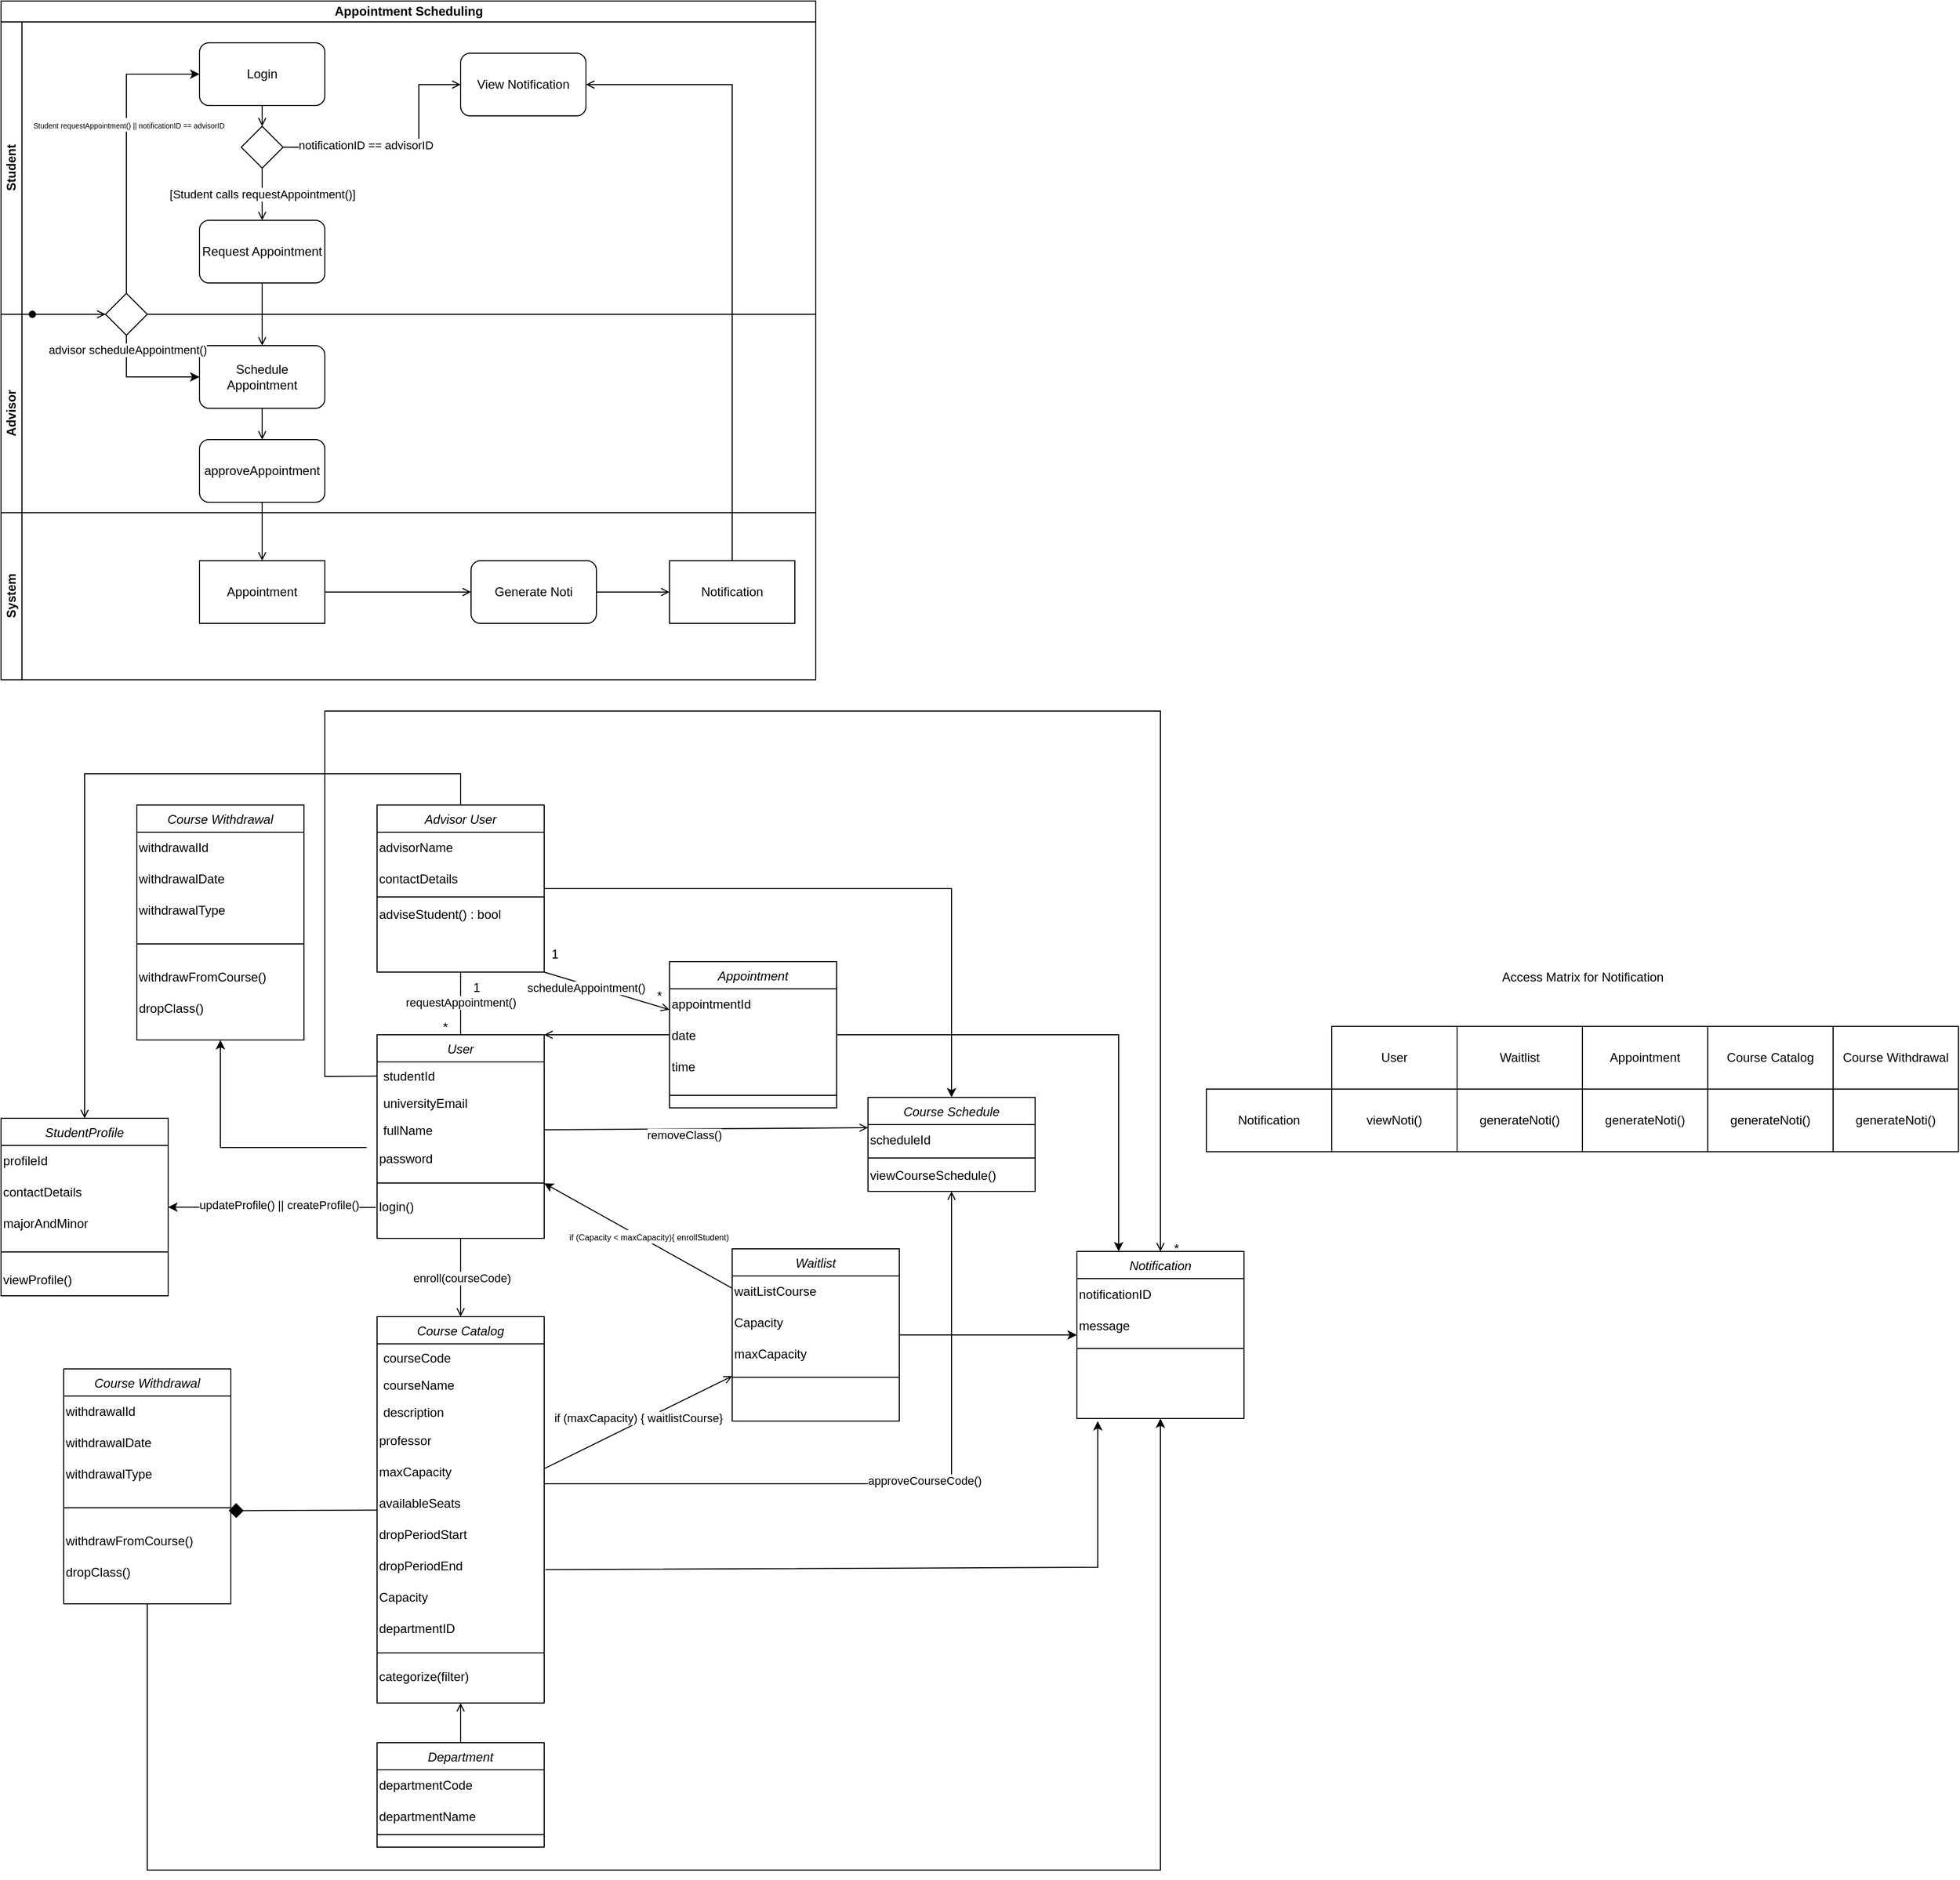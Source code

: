 <mxfile version="22.0.3" type="github">
  <diagram id="C5RBs43oDa-KdzZeNtuy" name="Page-1">
    <mxGraphModel dx="2051" dy="1986" grid="1" gridSize="10" guides="1" tooltips="1" connect="1" arrows="1" fold="1" page="1" pageScale="1" pageWidth="827" pageHeight="1169" math="0" shadow="0">
      <root>
        <mxCell id="WIyWlLk6GJQsqaUBKTNV-0" />
        <mxCell id="WIyWlLk6GJQsqaUBKTNV-1" parent="WIyWlLk6GJQsqaUBKTNV-0" />
        <mxCell id="_iBIzwe4cGZ4-WOvdbni-287" value="Notification" style="whiteSpace=wrap;html=1;" vertex="1" parent="WIyWlLk6GJQsqaUBKTNV-1">
          <mxGeometry x="414" y="-78" width="120" height="60" as="geometry" />
        </mxCell>
        <mxCell id="_iBIzwe4cGZ4-WOvdbni-288" value="User" style="whiteSpace=wrap;html=1;" vertex="1" parent="WIyWlLk6GJQsqaUBKTNV-1">
          <mxGeometry x="534" y="-138" width="120" height="60" as="geometry" />
        </mxCell>
        <mxCell id="_iBIzwe4cGZ4-WOvdbni-292" value="viewNoti()" style="whiteSpace=wrap;html=1;" vertex="1" parent="WIyWlLk6GJQsqaUBKTNV-1">
          <mxGeometry x="534" y="-78" width="120" height="60" as="geometry" />
        </mxCell>
        <mxCell id="_iBIzwe4cGZ4-WOvdbni-293" value="Waitlist" style="whiteSpace=wrap;html=1;" vertex="1" parent="WIyWlLk6GJQsqaUBKTNV-1">
          <mxGeometry x="654" y="-138" width="120" height="60" as="geometry" />
        </mxCell>
        <mxCell id="_iBIzwe4cGZ4-WOvdbni-294" value="generateNoti()" style="whiteSpace=wrap;html=1;" vertex="1" parent="WIyWlLk6GJQsqaUBKTNV-1">
          <mxGeometry x="654" y="-78" width="120" height="60" as="geometry" />
        </mxCell>
        <mxCell id="_iBIzwe4cGZ4-WOvdbni-295" value="Appointment" style="whiteSpace=wrap;html=1;" vertex="1" parent="WIyWlLk6GJQsqaUBKTNV-1">
          <mxGeometry x="774" y="-138" width="120" height="60" as="geometry" />
        </mxCell>
        <mxCell id="_iBIzwe4cGZ4-WOvdbni-296" value="generateNoti()" style="whiteSpace=wrap;html=1;" vertex="1" parent="WIyWlLk6GJQsqaUBKTNV-1">
          <mxGeometry x="774" y="-78" width="120" height="60" as="geometry" />
        </mxCell>
        <mxCell id="_iBIzwe4cGZ4-WOvdbni-297" value="Course Catalog" style="whiteSpace=wrap;html=1;" vertex="1" parent="WIyWlLk6GJQsqaUBKTNV-1">
          <mxGeometry x="894" y="-138" width="120" height="60" as="geometry" />
        </mxCell>
        <mxCell id="_iBIzwe4cGZ4-WOvdbni-298" value="generateNoti()" style="whiteSpace=wrap;html=1;" vertex="1" parent="WIyWlLk6GJQsqaUBKTNV-1">
          <mxGeometry x="894" y="-78" width="120" height="60" as="geometry" />
        </mxCell>
        <mxCell id="_iBIzwe4cGZ4-WOvdbni-305" value="Course Withdrawal" style="whiteSpace=wrap;html=1;" vertex="1" parent="WIyWlLk6GJQsqaUBKTNV-1">
          <mxGeometry x="1014" y="-138" width="120" height="60" as="geometry" />
        </mxCell>
        <mxCell id="_iBIzwe4cGZ4-WOvdbni-306" value="generateNoti()" style="whiteSpace=wrap;html=1;" vertex="1" parent="WIyWlLk6GJQsqaUBKTNV-1">
          <mxGeometry x="1014" y="-78" width="120" height="60" as="geometry" />
        </mxCell>
        <mxCell id="_iBIzwe4cGZ4-WOvdbni-309" value="Access Matrix for Notification" style="text;html=1;align=center;verticalAlign=middle;resizable=0;points=[];autosize=1;strokeColor=none;fillColor=none;" vertex="1" parent="WIyWlLk6GJQsqaUBKTNV-1">
          <mxGeometry x="684" y="-200" width="180" height="30" as="geometry" />
        </mxCell>
        <mxCell id="_iBIzwe4cGZ4-WOvdbni-310" value="Appointment Scheduling" style="swimlane;childLayout=stackLayout;resizeParent=1;resizeParentMax=0;horizontal=1;startSize=20;horizontalStack=0;html=1;" vertex="1" parent="WIyWlLk6GJQsqaUBKTNV-1">
          <mxGeometry x="-740" y="-1120" width="780" height="650" as="geometry" />
        </mxCell>
        <mxCell id="_iBIzwe4cGZ4-WOvdbni-322" value="" style="endArrow=open;html=1;rounded=0;endFill=0;" edge="1" parent="_iBIzwe4cGZ4-WOvdbni-310" source="_iBIzwe4cGZ4-WOvdbni-315" target="_iBIzwe4cGZ4-WOvdbni-321">
          <mxGeometry width="50" height="50" relative="1" as="geometry">
            <mxPoint x="250" y="250" as="sourcePoint" />
            <mxPoint x="370" y="90" as="targetPoint" />
          </mxGeometry>
        </mxCell>
        <mxCell id="_iBIzwe4cGZ4-WOvdbni-330" value="" style="endArrow=open;html=1;rounded=0;endFill=0;" edge="1" parent="_iBIzwe4cGZ4-WOvdbni-310" source="_iBIzwe4cGZ4-WOvdbni-328" target="_iBIzwe4cGZ4-WOvdbni-329">
          <mxGeometry width="50" height="50" relative="1" as="geometry">
            <mxPoint x="340" y="110" as="sourcePoint" />
            <mxPoint x="700" y="70" as="targetPoint" />
            <Array as="points">
              <mxPoint x="700" y="80" />
            </Array>
          </mxGeometry>
        </mxCell>
        <mxCell id="_iBIzwe4cGZ4-WOvdbni-311" value="Student" style="swimlane;startSize=20;horizontal=0;html=1;" vertex="1" parent="_iBIzwe4cGZ4-WOvdbni-310">
          <mxGeometry y="20" width="780" height="280" as="geometry" />
        </mxCell>
        <mxCell id="_iBIzwe4cGZ4-WOvdbni-315" value="Request Appointment" style="rounded=1;whiteSpace=wrap;html=1;" vertex="1" parent="_iBIzwe4cGZ4-WOvdbni-311">
          <mxGeometry x="190" y="190" width="120" height="60" as="geometry" />
        </mxCell>
        <mxCell id="_iBIzwe4cGZ4-WOvdbni-320" value="Login" style="rounded=1;whiteSpace=wrap;html=1;" vertex="1" parent="_iBIzwe4cGZ4-WOvdbni-311">
          <mxGeometry x="190" y="20" width="120" height="60" as="geometry" />
        </mxCell>
        <mxCell id="_iBIzwe4cGZ4-WOvdbni-318" value="" style="endArrow=open;html=1;rounded=0;endFill=0;" edge="1" parent="_iBIzwe4cGZ4-WOvdbni-311" source="_iBIzwe4cGZ4-WOvdbni-320">
          <mxGeometry width="50" height="50" relative="1" as="geometry">
            <mxPoint x="540" y="340" as="sourcePoint" />
            <mxPoint x="250" y="100" as="targetPoint" />
          </mxGeometry>
        </mxCell>
        <mxCell id="_iBIzwe4cGZ4-WOvdbni-329" value="View Notification" style="rounded=1;whiteSpace=wrap;html=1;" vertex="1" parent="_iBIzwe4cGZ4-WOvdbni-311">
          <mxGeometry x="440" y="30" width="120" height="60" as="geometry" />
        </mxCell>
        <mxCell id="_iBIzwe4cGZ4-WOvdbni-332" value="" style="rhombus;whiteSpace=wrap;html=1;" vertex="1" parent="_iBIzwe4cGZ4-WOvdbni-311">
          <mxGeometry x="230" y="100" width="40" height="40" as="geometry" />
        </mxCell>
        <mxCell id="_iBIzwe4cGZ4-WOvdbni-333" value="[Student calls requestAppointment()]" style="endArrow=open;html=1;rounded=0;exitX=0.5;exitY=1;exitDx=0;exitDy=0;endFill=0;" edge="1" parent="_iBIzwe4cGZ4-WOvdbni-311" source="_iBIzwe4cGZ4-WOvdbni-332" target="_iBIzwe4cGZ4-WOvdbni-315">
          <mxGeometry width="50" height="50" relative="1" as="geometry">
            <mxPoint x="350" y="100" as="sourcePoint" />
            <mxPoint x="400" y="100" as="targetPoint" />
            <mxPoint as="offset" />
          </mxGeometry>
        </mxCell>
        <mxCell id="_iBIzwe4cGZ4-WOvdbni-334" value="" style="endArrow=open;html=1;rounded=0;exitX=1;exitY=0.5;exitDx=0;exitDy=0;endFill=0;" edge="1" parent="_iBIzwe4cGZ4-WOvdbni-311" source="_iBIzwe4cGZ4-WOvdbni-332" target="_iBIzwe4cGZ4-WOvdbni-329">
          <mxGeometry width="50" height="50" relative="1" as="geometry">
            <mxPoint x="360" y="110" as="sourcePoint" />
            <mxPoint x="400" y="50" as="targetPoint" />
            <Array as="points">
              <mxPoint x="400" y="120" />
              <mxPoint x="400" y="60" />
            </Array>
          </mxGeometry>
        </mxCell>
        <mxCell id="_iBIzwe4cGZ4-WOvdbni-335" value="notificationID == advisorID" style="edgeLabel;html=1;align=center;verticalAlign=middle;resizable=0;points=[];" vertex="1" connectable="0" parent="_iBIzwe4cGZ4-WOvdbni-334">
          <mxGeometry x="-0.315" y="2" relative="1" as="geometry">
            <mxPoint as="offset" />
          </mxGeometry>
        </mxCell>
        <mxCell id="_iBIzwe4cGZ4-WOvdbni-312" value="Advisor" style="swimlane;startSize=20;horizontal=0;html=1;" vertex="1" parent="_iBIzwe4cGZ4-WOvdbni-310">
          <mxGeometry y="300" width="780" height="190" as="geometry" />
        </mxCell>
        <mxCell id="_iBIzwe4cGZ4-WOvdbni-321" value="Schedule Appointment" style="rounded=1;whiteSpace=wrap;html=1;" vertex="1" parent="_iBIzwe4cGZ4-WOvdbni-312">
          <mxGeometry x="190" y="30" width="120" height="60" as="geometry" />
        </mxCell>
        <mxCell id="_iBIzwe4cGZ4-WOvdbni-314" value="" style="endArrow=open;html=1;rounded=0;startArrow=oval;startFill=1;endFill=0;" edge="1" parent="_iBIzwe4cGZ4-WOvdbni-312">
          <mxGeometry width="50" height="50" relative="1" as="geometry">
            <mxPoint x="30" as="sourcePoint" />
            <mxPoint x="100" as="targetPoint" />
          </mxGeometry>
        </mxCell>
        <mxCell id="_iBIzwe4cGZ4-WOvdbni-452" value="" style="rhombus;whiteSpace=wrap;html=1;" vertex="1" parent="_iBIzwe4cGZ4-WOvdbni-312">
          <mxGeometry x="100" y="-20" width="40" height="40" as="geometry" />
        </mxCell>
        <mxCell id="_iBIzwe4cGZ4-WOvdbni-455" value="" style="endArrow=classic;html=1;rounded=0;exitX=0.5;exitY=1;exitDx=0;exitDy=0;" edge="1" parent="_iBIzwe4cGZ4-WOvdbni-312" source="_iBIzwe4cGZ4-WOvdbni-452" target="_iBIzwe4cGZ4-WOvdbni-321">
          <mxGeometry width="50" height="50" relative="1" as="geometry">
            <mxPoint x="450" y="-10" as="sourcePoint" />
            <mxPoint x="150" y="70" as="targetPoint" />
            <Array as="points">
              <mxPoint x="120" y="60" />
            </Array>
          </mxGeometry>
        </mxCell>
        <mxCell id="_iBIzwe4cGZ4-WOvdbni-456" value="advisor scheduleAppointment()" style="edgeLabel;html=1;align=center;verticalAlign=middle;resizable=0;points=[];" vertex="1" connectable="0" parent="_iBIzwe4cGZ4-WOvdbni-455">
          <mxGeometry x="-0.742" y="1" relative="1" as="geometry">
            <mxPoint as="offset" />
          </mxGeometry>
        </mxCell>
        <mxCell id="_iBIzwe4cGZ4-WOvdbni-459" value="approveAppointment" style="rounded=1;whiteSpace=wrap;html=1;" vertex="1" parent="_iBIzwe4cGZ4-WOvdbni-312">
          <mxGeometry x="190" y="120" width="120" height="60" as="geometry" />
        </mxCell>
        <mxCell id="_iBIzwe4cGZ4-WOvdbni-323" value="" style="endArrow=open;html=1;rounded=0;endFill=0;" edge="1" parent="_iBIzwe4cGZ4-WOvdbni-312" source="_iBIzwe4cGZ4-WOvdbni-321" target="_iBIzwe4cGZ4-WOvdbni-459">
          <mxGeometry width="50" height="50" relative="1" as="geometry">
            <mxPoint x="340" y="80" as="sourcePoint" />
            <mxPoint x="250" y="120" as="targetPoint" />
          </mxGeometry>
        </mxCell>
        <mxCell id="_iBIzwe4cGZ4-WOvdbni-313" value="System" style="swimlane;startSize=20;horizontal=0;html=1;" vertex="1" parent="_iBIzwe4cGZ4-WOvdbni-310">
          <mxGeometry y="490" width="780" height="160" as="geometry" />
        </mxCell>
        <mxCell id="_iBIzwe4cGZ4-WOvdbni-324" value="Appointment" style="rounded=0;whiteSpace=wrap;html=1;" vertex="1" parent="_iBIzwe4cGZ4-WOvdbni-313">
          <mxGeometry x="190" y="46" width="120" height="60" as="geometry" />
        </mxCell>
        <mxCell id="_iBIzwe4cGZ4-WOvdbni-326" value="Generate Noti" style="rounded=1;whiteSpace=wrap;html=1;" vertex="1" parent="_iBIzwe4cGZ4-WOvdbni-313">
          <mxGeometry x="450" y="46" width="120" height="60" as="geometry" />
        </mxCell>
        <mxCell id="_iBIzwe4cGZ4-WOvdbni-328" value="Notification" style="whiteSpace=wrap;html=1;" vertex="1" parent="_iBIzwe4cGZ4-WOvdbni-313">
          <mxGeometry x="640" y="46" width="120" height="60" as="geometry" />
        </mxCell>
        <mxCell id="_iBIzwe4cGZ4-WOvdbni-325" value="" style="endArrow=open;html=1;rounded=0;exitX=1;exitY=0.5;exitDx=0;exitDy=0;endFill=0;entryX=0;entryY=0.5;entryDx=0;entryDy=0;" edge="1" parent="_iBIzwe4cGZ4-WOvdbni-313" source="_iBIzwe4cGZ4-WOvdbni-324" target="_iBIzwe4cGZ4-WOvdbni-326">
          <mxGeometry width="50" height="50" relative="1" as="geometry">
            <mxPoint x="580" y="-44" as="sourcePoint" />
            <mxPoint x="450" y="56" as="targetPoint" />
          </mxGeometry>
        </mxCell>
        <mxCell id="_iBIzwe4cGZ4-WOvdbni-327" value="" style="endArrow=open;html=1;rounded=0;exitX=1;exitY=0.5;exitDx=0;exitDy=0;endFill=0;entryX=0;entryY=0.5;entryDx=0;entryDy=0;" edge="1" parent="_iBIzwe4cGZ4-WOvdbni-313" source="_iBIzwe4cGZ4-WOvdbni-326" target="_iBIzwe4cGZ4-WOvdbni-328">
          <mxGeometry width="50" height="50" relative="1" as="geometry">
            <mxPoint x="580" y="36" as="sourcePoint" />
            <mxPoint x="640" y="56" as="targetPoint" />
          </mxGeometry>
        </mxCell>
        <mxCell id="_iBIzwe4cGZ4-WOvdbni-453" value="" style="endArrow=classic;html=1;rounded=0;exitX=0.5;exitY=0;exitDx=0;exitDy=0;" edge="1" parent="_iBIzwe4cGZ4-WOvdbni-310" source="_iBIzwe4cGZ4-WOvdbni-452" target="_iBIzwe4cGZ4-WOvdbni-320">
          <mxGeometry width="50" height="50" relative="1" as="geometry">
            <mxPoint x="450" y="300" as="sourcePoint" />
            <mxPoint x="120" y="60" as="targetPoint" />
            <Array as="points">
              <mxPoint x="120" y="70" />
            </Array>
          </mxGeometry>
        </mxCell>
        <mxCell id="_iBIzwe4cGZ4-WOvdbni-454" value="&lt;font style=&quot;font-size: 7px;&quot;&gt;Student requestAppointment() || notificationID == advisorID&lt;/font&gt;" style="edgeLabel;html=1;align=center;verticalAlign=middle;resizable=0;points=[];" vertex="1" connectable="0" parent="_iBIzwe4cGZ4-WOvdbni-453">
          <mxGeometry x="0.161" y="-2" relative="1" as="geometry">
            <mxPoint as="offset" />
          </mxGeometry>
        </mxCell>
        <mxCell id="_iBIzwe4cGZ4-WOvdbni-461" value="" style="endArrow=open;html=1;rounded=0;endFill=0;" edge="1" parent="_iBIzwe4cGZ4-WOvdbni-310" source="_iBIzwe4cGZ4-WOvdbni-459" target="_iBIzwe4cGZ4-WOvdbni-324">
          <mxGeometry width="50" height="50" relative="1" as="geometry">
            <mxPoint x="249.5" y="490" as="sourcePoint" />
            <mxPoint x="249.5" y="550" as="targetPoint" />
          </mxGeometry>
        </mxCell>
        <mxCell id="_iBIzwe4cGZ4-WOvdbni-337" value="User" style="swimlane;fontStyle=2;align=center;verticalAlign=top;childLayout=stackLayout;horizontal=1;startSize=26;horizontalStack=0;resizeParent=1;resizeLast=0;collapsible=1;marginBottom=0;rounded=0;shadow=0;strokeWidth=1;" vertex="1" parent="WIyWlLk6GJQsqaUBKTNV-1">
          <mxGeometry x="-380" y="-130" width="160" height="195" as="geometry">
            <mxRectangle x="230" y="140" width="160" height="26" as="alternateBounds" />
          </mxGeometry>
        </mxCell>
        <mxCell id="_iBIzwe4cGZ4-WOvdbni-338" value="studentId" style="text;align=left;verticalAlign=top;spacingLeft=4;spacingRight=4;overflow=hidden;rotatable=0;points=[[0,0.5],[1,0.5]];portConstraint=eastwest;" vertex="1" parent="_iBIzwe4cGZ4-WOvdbni-337">
          <mxGeometry y="26" width="160" height="26" as="geometry" />
        </mxCell>
        <mxCell id="_iBIzwe4cGZ4-WOvdbni-339" value="universityEmail" style="text;align=left;verticalAlign=top;spacingLeft=4;spacingRight=4;overflow=hidden;rotatable=0;points=[[0,0.5],[1,0.5]];portConstraint=eastwest;rounded=0;shadow=0;html=0;" vertex="1" parent="_iBIzwe4cGZ4-WOvdbni-337">
          <mxGeometry y="52" width="160" height="26" as="geometry" />
        </mxCell>
        <mxCell id="_iBIzwe4cGZ4-WOvdbni-340" value="fullName" style="text;align=left;verticalAlign=top;spacingLeft=4;spacingRight=4;overflow=hidden;rotatable=0;points=[[0,0.5],[1,0.5]];portConstraint=eastwest;rounded=0;shadow=0;html=0;" vertex="1" parent="_iBIzwe4cGZ4-WOvdbni-337">
          <mxGeometry y="78" width="160" height="26" as="geometry" />
        </mxCell>
        <mxCell id="_iBIzwe4cGZ4-WOvdbni-341" value="password" style="text;html=1;align=left;verticalAlign=middle;resizable=0;points=[];autosize=1;strokeColor=none;fillColor=none;" vertex="1" parent="_iBIzwe4cGZ4-WOvdbni-337">
          <mxGeometry y="104" width="160" height="30" as="geometry" />
        </mxCell>
        <mxCell id="_iBIzwe4cGZ4-WOvdbni-342" value="" style="line;html=1;strokeWidth=1;align=left;verticalAlign=middle;spacingTop=-1;spacingLeft=3;spacingRight=3;rotatable=0;labelPosition=right;points=[];portConstraint=eastwest;" vertex="1" parent="_iBIzwe4cGZ4-WOvdbni-337">
          <mxGeometry y="134" width="160" height="16" as="geometry" />
        </mxCell>
        <mxCell id="_iBIzwe4cGZ4-WOvdbni-343" value="login()" style="text;html=1;align=left;verticalAlign=middle;resizable=0;points=[];autosize=1;strokeColor=none;fillColor=none;" vertex="1" parent="_iBIzwe4cGZ4-WOvdbni-337">
          <mxGeometry y="150" width="160" height="30" as="geometry" />
        </mxCell>
        <mxCell id="_iBIzwe4cGZ4-WOvdbni-344" value="Advisor User" style="swimlane;fontStyle=2;align=center;verticalAlign=top;childLayout=stackLayout;horizontal=1;startSize=26;horizontalStack=0;resizeParent=1;resizeLast=0;collapsible=1;marginBottom=0;rounded=0;shadow=0;strokeWidth=1;" vertex="1" parent="WIyWlLk6GJQsqaUBKTNV-1">
          <mxGeometry x="-380" y="-350" width="160" height="160" as="geometry">
            <mxRectangle x="230" y="140" width="160" height="26" as="alternateBounds" />
          </mxGeometry>
        </mxCell>
        <mxCell id="_iBIzwe4cGZ4-WOvdbni-345" value="advisorName" style="text;html=1;align=left;verticalAlign=middle;resizable=0;points=[];autosize=1;strokeColor=none;fillColor=none;" vertex="1" parent="_iBIzwe4cGZ4-WOvdbni-344">
          <mxGeometry y="26" width="160" height="30" as="geometry" />
        </mxCell>
        <mxCell id="_iBIzwe4cGZ4-WOvdbni-346" value="contactDetails" style="text;html=1;align=left;verticalAlign=middle;resizable=0;points=[];autosize=1;strokeColor=none;fillColor=none;" vertex="1" parent="_iBIzwe4cGZ4-WOvdbni-344">
          <mxGeometry y="56" width="160" height="30" as="geometry" />
        </mxCell>
        <mxCell id="_iBIzwe4cGZ4-WOvdbni-347" value="" style="line;html=1;strokeWidth=1;align=left;verticalAlign=middle;spacingTop=-1;spacingLeft=3;spacingRight=3;rotatable=0;labelPosition=right;points=[];portConstraint=eastwest;" vertex="1" parent="_iBIzwe4cGZ4-WOvdbni-344">
          <mxGeometry y="86" width="160" height="4" as="geometry" />
        </mxCell>
        <mxCell id="_iBIzwe4cGZ4-WOvdbni-348" value="adviseStudent() : bool" style="text;html=1;align=left;verticalAlign=middle;resizable=0;points=[];autosize=1;strokeColor=none;fillColor=none;" vertex="1" parent="_iBIzwe4cGZ4-WOvdbni-344">
          <mxGeometry y="90" width="160" height="30" as="geometry" />
        </mxCell>
        <mxCell id="_iBIzwe4cGZ4-WOvdbni-349" value="" style="endArrow=none;html=1;rounded=0;endFill=0;" edge="1" parent="WIyWlLk6GJQsqaUBKTNV-1" source="_iBIzwe4cGZ4-WOvdbni-337" target="_iBIzwe4cGZ4-WOvdbni-344">
          <mxGeometry width="50" height="50" relative="1" as="geometry">
            <mxPoint x="-330" y="-140" as="sourcePoint" />
            <mxPoint x="-300.83" y="-210" as="targetPoint" />
          </mxGeometry>
        </mxCell>
        <mxCell id="_iBIzwe4cGZ4-WOvdbni-350" value="requestAppointment()" style="edgeLabel;html=1;align=center;verticalAlign=middle;resizable=0;points=[];" vertex="1" connectable="0" parent="_iBIzwe4cGZ4-WOvdbni-349">
          <mxGeometry x="0.041" relative="1" as="geometry">
            <mxPoint as="offset" />
          </mxGeometry>
        </mxCell>
        <mxCell id="_iBIzwe4cGZ4-WOvdbni-351" value="1" style="text;html=1;align=center;verticalAlign=middle;resizable=0;points=[];autosize=1;strokeColor=none;fillColor=none;" vertex="1" parent="WIyWlLk6GJQsqaUBKTNV-1">
          <mxGeometry x="-300" y="-190" width="30" height="30" as="geometry" />
        </mxCell>
        <mxCell id="_iBIzwe4cGZ4-WOvdbni-352" value="Course Schedule" style="swimlane;fontStyle=2;align=center;verticalAlign=top;childLayout=stackLayout;horizontal=1;startSize=26;horizontalStack=0;resizeParent=1;resizeLast=0;collapsible=1;marginBottom=0;rounded=0;shadow=0;strokeWidth=1;" vertex="1" parent="WIyWlLk6GJQsqaUBKTNV-1">
          <mxGeometry x="90" y="-70" width="160" height="90" as="geometry">
            <mxRectangle x="230" y="140" width="160" height="26" as="alternateBounds" />
          </mxGeometry>
        </mxCell>
        <mxCell id="_iBIzwe4cGZ4-WOvdbni-353" value="scheduleId" style="text;html=1;align=left;verticalAlign=middle;resizable=0;points=[];autosize=1;strokeColor=none;fillColor=none;" vertex="1" parent="_iBIzwe4cGZ4-WOvdbni-352">
          <mxGeometry y="26" width="160" height="30" as="geometry" />
        </mxCell>
        <mxCell id="_iBIzwe4cGZ4-WOvdbni-354" value="" style="line;html=1;strokeWidth=1;align=left;verticalAlign=middle;spacingTop=-1;spacingLeft=3;spacingRight=3;rotatable=0;labelPosition=right;points=[];portConstraint=eastwest;" vertex="1" parent="_iBIzwe4cGZ4-WOvdbni-352">
          <mxGeometry y="56" width="160" height="4" as="geometry" />
        </mxCell>
        <mxCell id="_iBIzwe4cGZ4-WOvdbni-355" value="viewCourseSchedule()" style="text;html=1;align=left;verticalAlign=middle;resizable=0;points=[];autosize=1;strokeColor=none;fillColor=none;" vertex="1" parent="_iBIzwe4cGZ4-WOvdbni-352">
          <mxGeometry y="60" width="160" height="30" as="geometry" />
        </mxCell>
        <mxCell id="_iBIzwe4cGZ4-WOvdbni-356" value="" style="endArrow=open;html=1;rounded=0;endFill=0;exitX=1;exitY=0.5;exitDx=0;exitDy=0;" edge="1" parent="WIyWlLk6GJQsqaUBKTNV-1" source="_iBIzwe4cGZ4-WOvdbni-340">
          <mxGeometry width="50" height="50" relative="1" as="geometry">
            <mxPoint x="40" y="-17" as="sourcePoint" />
            <mxPoint x="90" y="-41" as="targetPoint" />
            <Array as="points" />
          </mxGeometry>
        </mxCell>
        <mxCell id="_iBIzwe4cGZ4-WOvdbni-357" value="removeClass()" style="edgeLabel;html=1;align=center;verticalAlign=middle;resizable=0;points=[];" vertex="1" connectable="0" parent="_iBIzwe4cGZ4-WOvdbni-356">
          <mxGeometry x="-0.137" y="-6" relative="1" as="geometry">
            <mxPoint as="offset" />
          </mxGeometry>
        </mxCell>
        <mxCell id="_iBIzwe4cGZ4-WOvdbni-359" value="" style="endArrow=classic;html=1;rounded=0;" edge="1" parent="WIyWlLk6GJQsqaUBKTNV-1" source="_iBIzwe4cGZ4-WOvdbni-344" target="_iBIzwe4cGZ4-WOvdbni-352">
          <mxGeometry width="50" height="50" relative="1" as="geometry">
            <mxPoint x="-170" y="-251.818" as="sourcePoint" />
            <mxPoint x="-30" y="-200" as="targetPoint" />
            <Array as="points">
              <mxPoint x="170" y="-270" />
            </Array>
          </mxGeometry>
        </mxCell>
        <mxCell id="_iBIzwe4cGZ4-WOvdbni-360" value="Course Catalog" style="swimlane;fontStyle=2;align=center;verticalAlign=top;childLayout=stackLayout;horizontal=1;startSize=26;horizontalStack=0;resizeParent=1;resizeLast=0;collapsible=1;marginBottom=0;rounded=0;shadow=0;strokeWidth=1;" vertex="1" parent="WIyWlLk6GJQsqaUBKTNV-1">
          <mxGeometry x="-380" y="140" width="160" height="370" as="geometry">
            <mxRectangle x="230" y="140" width="160" height="26" as="alternateBounds" />
          </mxGeometry>
        </mxCell>
        <mxCell id="_iBIzwe4cGZ4-WOvdbni-361" value="courseCode" style="text;align=left;verticalAlign=top;spacingLeft=4;spacingRight=4;overflow=hidden;rotatable=0;points=[[0,0.5],[1,0.5]];portConstraint=eastwest;" vertex="1" parent="_iBIzwe4cGZ4-WOvdbni-360">
          <mxGeometry y="26" width="160" height="26" as="geometry" />
        </mxCell>
        <mxCell id="_iBIzwe4cGZ4-WOvdbni-362" value="courseName" style="text;align=left;verticalAlign=top;spacingLeft=4;spacingRight=4;overflow=hidden;rotatable=0;points=[[0,0.5],[1,0.5]];portConstraint=eastwest;rounded=0;shadow=0;html=0;" vertex="1" parent="_iBIzwe4cGZ4-WOvdbni-360">
          <mxGeometry y="52" width="160" height="26" as="geometry" />
        </mxCell>
        <mxCell id="_iBIzwe4cGZ4-WOvdbni-363" value="description" style="text;align=left;verticalAlign=top;spacingLeft=4;spacingRight=4;overflow=hidden;rotatable=0;points=[[0,0.5],[1,0.5]];portConstraint=eastwest;rounded=0;shadow=0;html=0;" vertex="1" parent="_iBIzwe4cGZ4-WOvdbni-360">
          <mxGeometry y="78" width="160" height="26" as="geometry" />
        </mxCell>
        <mxCell id="_iBIzwe4cGZ4-WOvdbni-364" value="professor" style="text;html=1;align=left;verticalAlign=middle;resizable=0;points=[];autosize=1;strokeColor=none;fillColor=none;" vertex="1" parent="_iBIzwe4cGZ4-WOvdbni-360">
          <mxGeometry y="104" width="160" height="30" as="geometry" />
        </mxCell>
        <mxCell id="_iBIzwe4cGZ4-WOvdbni-365" value="maxCapacity" style="text;html=1;align=left;verticalAlign=middle;resizable=0;points=[];autosize=1;strokeColor=none;fillColor=none;" vertex="1" parent="_iBIzwe4cGZ4-WOvdbni-360">
          <mxGeometry y="134" width="160" height="30" as="geometry" />
        </mxCell>
        <mxCell id="_iBIzwe4cGZ4-WOvdbni-366" value="availableSeats" style="text;html=1;align=left;verticalAlign=middle;resizable=0;points=[];autosize=1;strokeColor=none;fillColor=none;" vertex="1" parent="_iBIzwe4cGZ4-WOvdbni-360">
          <mxGeometry y="164" width="160" height="30" as="geometry" />
        </mxCell>
        <mxCell id="_iBIzwe4cGZ4-WOvdbni-367" value="dropPeriodStart" style="text;html=1;align=left;verticalAlign=middle;resizable=0;points=[];autosize=1;strokeColor=none;fillColor=none;" vertex="1" parent="_iBIzwe4cGZ4-WOvdbni-360">
          <mxGeometry y="194" width="160" height="30" as="geometry" />
        </mxCell>
        <mxCell id="_iBIzwe4cGZ4-WOvdbni-368" value="dropPeriodEnd" style="text;html=1;align=left;verticalAlign=middle;resizable=0;points=[];autosize=1;strokeColor=none;fillColor=none;" vertex="1" parent="_iBIzwe4cGZ4-WOvdbni-360">
          <mxGeometry y="224" width="160" height="30" as="geometry" />
        </mxCell>
        <mxCell id="_iBIzwe4cGZ4-WOvdbni-369" value="Capacity" style="text;html=1;align=left;verticalAlign=middle;resizable=0;points=[];autosize=1;strokeColor=none;fillColor=none;" vertex="1" parent="_iBIzwe4cGZ4-WOvdbni-360">
          <mxGeometry y="254" width="160" height="30" as="geometry" />
        </mxCell>
        <mxCell id="_iBIzwe4cGZ4-WOvdbni-451" value="departmentID" style="text;html=1;align=left;verticalAlign=middle;resizable=0;points=[];autosize=1;strokeColor=none;fillColor=none;" vertex="1" parent="_iBIzwe4cGZ4-WOvdbni-360">
          <mxGeometry y="284" width="160" height="30" as="geometry" />
        </mxCell>
        <mxCell id="_iBIzwe4cGZ4-WOvdbni-370" value="" style="line;html=1;strokeWidth=1;align=left;verticalAlign=middle;spacingTop=-1;spacingLeft=3;spacingRight=3;rotatable=0;labelPosition=right;points=[];portConstraint=eastwest;" vertex="1" parent="_iBIzwe4cGZ4-WOvdbni-360">
          <mxGeometry y="314" width="160" height="16" as="geometry" />
        </mxCell>
        <mxCell id="_iBIzwe4cGZ4-WOvdbni-371" value="categorize(filter)" style="text;html=1;align=left;verticalAlign=middle;resizable=0;points=[];autosize=1;strokeColor=none;fillColor=none;" vertex="1" parent="_iBIzwe4cGZ4-WOvdbni-360">
          <mxGeometry y="330" width="160" height="30" as="geometry" />
        </mxCell>
        <mxCell id="_iBIzwe4cGZ4-WOvdbni-372" value="" style="endArrow=open;html=1;rounded=0;endFill=0;" edge="1" parent="WIyWlLk6GJQsqaUBKTNV-1" source="_iBIzwe4cGZ4-WOvdbni-337" target="_iBIzwe4cGZ4-WOvdbni-360">
          <mxGeometry width="50" height="50" relative="1" as="geometry">
            <mxPoint x="-640" y="10" as="sourcePoint" />
            <mxPoint x="-390" y="45" as="targetPoint" />
          </mxGeometry>
        </mxCell>
        <mxCell id="_iBIzwe4cGZ4-WOvdbni-373" value="enroll(courseCode)" style="edgeLabel;html=1;align=center;verticalAlign=middle;resizable=0;points=[];" vertex="1" connectable="0" parent="_iBIzwe4cGZ4-WOvdbni-372">
          <mxGeometry x="0.016" y="1" relative="1" as="geometry">
            <mxPoint as="offset" />
          </mxGeometry>
        </mxCell>
        <mxCell id="_iBIzwe4cGZ4-WOvdbni-378" value="" style="endArrow=open;html=1;rounded=0;endFill=0;" edge="1" parent="WIyWlLk6GJQsqaUBKTNV-1" target="_iBIzwe4cGZ4-WOvdbni-352">
          <mxGeometry width="50" height="50" relative="1" as="geometry">
            <mxPoint x="-220" y="300" as="sourcePoint" />
            <mxPoint x="-110" y="160" as="targetPoint" />
            <Array as="points">
              <mxPoint x="170" y="300" />
            </Array>
          </mxGeometry>
        </mxCell>
        <mxCell id="_iBIzwe4cGZ4-WOvdbni-379" value="approveCourseCode()" style="edgeLabel;html=1;align=center;verticalAlign=middle;resizable=0;points=[];" vertex="1" connectable="0" parent="_iBIzwe4cGZ4-WOvdbni-378">
          <mxGeometry x="0.083" y="3" relative="1" as="geometry">
            <mxPoint x="1" as="offset" />
          </mxGeometry>
        </mxCell>
        <mxCell id="_iBIzwe4cGZ4-WOvdbni-380" value="Course Withdrawal" style="swimlane;fontStyle=2;align=center;verticalAlign=top;childLayout=stackLayout;horizontal=1;startSize=26;horizontalStack=0;resizeParent=1;resizeLast=0;collapsible=1;marginBottom=0;rounded=0;shadow=0;strokeWidth=1;" vertex="1" parent="WIyWlLk6GJQsqaUBKTNV-1">
          <mxGeometry x="-610" y="-350" width="160" height="225" as="geometry">
            <mxRectangle x="230" y="140" width="160" height="26" as="alternateBounds" />
          </mxGeometry>
        </mxCell>
        <mxCell id="_iBIzwe4cGZ4-WOvdbni-381" value="withdrawalId" style="text;html=1;align=left;verticalAlign=middle;resizable=0;points=[];autosize=1;strokeColor=none;fillColor=none;" vertex="1" parent="_iBIzwe4cGZ4-WOvdbni-380">
          <mxGeometry y="26" width="160" height="30" as="geometry" />
        </mxCell>
        <mxCell id="_iBIzwe4cGZ4-WOvdbni-382" value="withdrawalDate" style="text;html=1;align=left;verticalAlign=middle;resizable=0;points=[];autosize=1;strokeColor=none;fillColor=none;" vertex="1" parent="_iBIzwe4cGZ4-WOvdbni-380">
          <mxGeometry y="56" width="160" height="30" as="geometry" />
        </mxCell>
        <mxCell id="_iBIzwe4cGZ4-WOvdbni-383" value="withdrawalType" style="text;html=1;align=left;verticalAlign=middle;resizable=0;points=[];autosize=1;strokeColor=none;fillColor=none;" vertex="1" parent="_iBIzwe4cGZ4-WOvdbni-380">
          <mxGeometry y="86" width="160" height="30" as="geometry" />
        </mxCell>
        <mxCell id="_iBIzwe4cGZ4-WOvdbni-384" value="" style="line;html=1;strokeWidth=1;align=left;verticalAlign=middle;spacingTop=-1;spacingLeft=3;spacingRight=3;rotatable=0;labelPosition=right;points=[];portConstraint=eastwest;" vertex="1" parent="_iBIzwe4cGZ4-WOvdbni-380">
          <mxGeometry y="116" width="160" height="34" as="geometry" />
        </mxCell>
        <mxCell id="_iBIzwe4cGZ4-WOvdbni-385" value="withdrawFromCourse()" style="text;html=1;align=left;verticalAlign=middle;resizable=0;points=[];autosize=1;strokeColor=none;fillColor=none;" vertex="1" parent="_iBIzwe4cGZ4-WOvdbni-380">
          <mxGeometry y="150" width="160" height="30" as="geometry" />
        </mxCell>
        <mxCell id="_iBIzwe4cGZ4-WOvdbni-386" value="dropClass()" style="text;html=1;align=left;verticalAlign=middle;resizable=0;points=[];autosize=1;strokeColor=none;fillColor=none;" vertex="1" parent="_iBIzwe4cGZ4-WOvdbni-380">
          <mxGeometry y="180" width="160" height="30" as="geometry" />
        </mxCell>
        <mxCell id="_iBIzwe4cGZ4-WOvdbni-388" value="" style="endArrow=classic;html=1;rounded=0;" edge="1" parent="WIyWlLk6GJQsqaUBKTNV-1" target="_iBIzwe4cGZ4-WOvdbni-380">
          <mxGeometry width="50" height="50" relative="1" as="geometry">
            <mxPoint x="-390" y="-22" as="sourcePoint" />
            <mxPoint x="-540" y="-22" as="targetPoint" />
            <Array as="points">
              <mxPoint x="-530" y="-22" />
            </Array>
          </mxGeometry>
        </mxCell>
        <mxCell id="_iBIzwe4cGZ4-WOvdbni-389" value="Course Withdrawal" style="swimlane;fontStyle=2;align=center;verticalAlign=top;childLayout=stackLayout;horizontal=1;startSize=26;horizontalStack=0;resizeParent=1;resizeLast=0;collapsible=1;marginBottom=0;rounded=0;shadow=0;strokeWidth=1;" vertex="1" parent="WIyWlLk6GJQsqaUBKTNV-1">
          <mxGeometry x="-680" y="190" width="160" height="225" as="geometry">
            <mxRectangle x="230" y="140" width="160" height="26" as="alternateBounds" />
          </mxGeometry>
        </mxCell>
        <mxCell id="_iBIzwe4cGZ4-WOvdbni-390" value="withdrawalId" style="text;html=1;align=left;verticalAlign=middle;resizable=0;points=[];autosize=1;strokeColor=none;fillColor=none;" vertex="1" parent="_iBIzwe4cGZ4-WOvdbni-389">
          <mxGeometry y="26" width="160" height="30" as="geometry" />
        </mxCell>
        <mxCell id="_iBIzwe4cGZ4-WOvdbni-391" value="withdrawalDate" style="text;html=1;align=left;verticalAlign=middle;resizable=0;points=[];autosize=1;strokeColor=none;fillColor=none;" vertex="1" parent="_iBIzwe4cGZ4-WOvdbni-389">
          <mxGeometry y="56" width="160" height="30" as="geometry" />
        </mxCell>
        <mxCell id="_iBIzwe4cGZ4-WOvdbni-392" value="withdrawalType" style="text;html=1;align=left;verticalAlign=middle;resizable=0;points=[];autosize=1;strokeColor=none;fillColor=none;" vertex="1" parent="_iBIzwe4cGZ4-WOvdbni-389">
          <mxGeometry y="86" width="160" height="30" as="geometry" />
        </mxCell>
        <mxCell id="_iBIzwe4cGZ4-WOvdbni-393" value="" style="line;html=1;strokeWidth=1;align=left;verticalAlign=middle;spacingTop=-1;spacingLeft=3;spacingRight=3;rotatable=0;labelPosition=right;points=[];portConstraint=eastwest;" vertex="1" parent="_iBIzwe4cGZ4-WOvdbni-389">
          <mxGeometry y="116" width="160" height="34" as="geometry" />
        </mxCell>
        <mxCell id="_iBIzwe4cGZ4-WOvdbni-394" value="withdrawFromCourse()" style="text;html=1;align=left;verticalAlign=middle;resizable=0;points=[];autosize=1;strokeColor=none;fillColor=none;" vertex="1" parent="_iBIzwe4cGZ4-WOvdbni-389">
          <mxGeometry y="150" width="160" height="30" as="geometry" />
        </mxCell>
        <mxCell id="_iBIzwe4cGZ4-WOvdbni-395" value="dropClass()" style="text;html=1;align=left;verticalAlign=middle;resizable=0;points=[];autosize=1;strokeColor=none;fillColor=none;" vertex="1" parent="_iBIzwe4cGZ4-WOvdbni-389">
          <mxGeometry y="180" width="160" height="30" as="geometry" />
        </mxCell>
        <mxCell id="_iBIzwe4cGZ4-WOvdbni-396" value="" style="endArrow=diamond;html=1;rounded=0;endFill=1;strokeWidth=1;endSize=12;entryX=0.987;entryY=0.581;entryDx=0;entryDy=0;entryPerimeter=0;" edge="1" parent="WIyWlLk6GJQsqaUBKTNV-1" source="_iBIzwe4cGZ4-WOvdbni-360" target="_iBIzwe4cGZ4-WOvdbni-393">
          <mxGeometry width="50" height="50" relative="1" as="geometry">
            <mxPoint x="-680" y="60" as="sourcePoint" />
            <mxPoint x="-680" y="20" as="targetPoint" />
            <Array as="points" />
          </mxGeometry>
        </mxCell>
        <mxCell id="_iBIzwe4cGZ4-WOvdbni-397" value="Department" style="swimlane;fontStyle=2;align=center;verticalAlign=top;childLayout=stackLayout;horizontal=1;startSize=26;horizontalStack=0;resizeParent=1;resizeLast=0;collapsible=1;marginBottom=0;rounded=0;shadow=0;strokeWidth=1;" vertex="1" parent="WIyWlLk6GJQsqaUBKTNV-1">
          <mxGeometry x="-380" y="548" width="160" height="100" as="geometry">
            <mxRectangle x="230" y="140" width="160" height="26" as="alternateBounds" />
          </mxGeometry>
        </mxCell>
        <mxCell id="_iBIzwe4cGZ4-WOvdbni-398" value="departmentCode" style="text;html=1;align=left;verticalAlign=middle;resizable=0;points=[];autosize=1;strokeColor=none;fillColor=none;" vertex="1" parent="_iBIzwe4cGZ4-WOvdbni-397">
          <mxGeometry y="26" width="160" height="30" as="geometry" />
        </mxCell>
        <mxCell id="_iBIzwe4cGZ4-WOvdbni-399" value="departmentName" style="text;html=1;align=left;verticalAlign=middle;resizable=0;points=[];autosize=1;strokeColor=none;fillColor=none;" vertex="1" parent="_iBIzwe4cGZ4-WOvdbni-397">
          <mxGeometry y="56" width="160" height="30" as="geometry" />
        </mxCell>
        <mxCell id="_iBIzwe4cGZ4-WOvdbni-400" value="" style="line;html=1;strokeWidth=1;align=left;verticalAlign=middle;spacingTop=-1;spacingLeft=3;spacingRight=3;rotatable=0;labelPosition=right;points=[];portConstraint=eastwest;" vertex="1" parent="_iBIzwe4cGZ4-WOvdbni-397">
          <mxGeometry y="86" width="160" height="4" as="geometry" />
        </mxCell>
        <mxCell id="_iBIzwe4cGZ4-WOvdbni-401" value="" style="endArrow=open;html=1;rounded=0;endFill=0;" edge="1" parent="WIyWlLk6GJQsqaUBKTNV-1" source="_iBIzwe4cGZ4-WOvdbni-397" target="_iBIzwe4cGZ4-WOvdbni-360">
          <mxGeometry width="50" height="50" relative="1" as="geometry">
            <mxPoint x="-440" y="548" as="sourcePoint" />
            <mxPoint x="-421" y="448" as="targetPoint" />
          </mxGeometry>
        </mxCell>
        <mxCell id="_iBIzwe4cGZ4-WOvdbni-403" value="StudentProfile" style="swimlane;fontStyle=2;align=center;verticalAlign=top;childLayout=stackLayout;horizontal=1;startSize=26;horizontalStack=0;resizeParent=1;resizeLast=0;collapsible=1;marginBottom=0;rounded=0;shadow=0;strokeWidth=1;" vertex="1" parent="WIyWlLk6GJQsqaUBKTNV-1">
          <mxGeometry x="-740" y="-50" width="160" height="170" as="geometry">
            <mxRectangle x="230" y="140" width="160" height="26" as="alternateBounds" />
          </mxGeometry>
        </mxCell>
        <mxCell id="_iBIzwe4cGZ4-WOvdbni-404" value="profileId" style="text;html=1;align=left;verticalAlign=middle;resizable=0;points=[];autosize=1;strokeColor=none;fillColor=none;" vertex="1" parent="_iBIzwe4cGZ4-WOvdbni-403">
          <mxGeometry y="26" width="160" height="30" as="geometry" />
        </mxCell>
        <mxCell id="_iBIzwe4cGZ4-WOvdbni-405" value="contactDetails" style="text;html=1;align=left;verticalAlign=middle;resizable=0;points=[];autosize=1;strokeColor=none;fillColor=none;" vertex="1" parent="_iBIzwe4cGZ4-WOvdbni-403">
          <mxGeometry y="56" width="160" height="30" as="geometry" />
        </mxCell>
        <mxCell id="_iBIzwe4cGZ4-WOvdbni-406" value="majorAndMinor" style="text;html=1;align=left;verticalAlign=middle;resizable=0;points=[];autosize=1;strokeColor=none;fillColor=none;" vertex="1" parent="_iBIzwe4cGZ4-WOvdbni-403">
          <mxGeometry y="86" width="160" height="30" as="geometry" />
        </mxCell>
        <mxCell id="_iBIzwe4cGZ4-WOvdbni-407" value="" style="line;html=1;strokeWidth=1;align=left;verticalAlign=middle;spacingTop=-1;spacingLeft=3;spacingRight=3;rotatable=0;labelPosition=right;points=[];portConstraint=eastwest;" vertex="1" parent="_iBIzwe4cGZ4-WOvdbni-403">
          <mxGeometry y="116" width="160" height="24" as="geometry" />
        </mxCell>
        <mxCell id="_iBIzwe4cGZ4-WOvdbni-408" value="viewProfile()" style="text;html=1;align=left;verticalAlign=middle;resizable=0;points=[];autosize=1;strokeColor=none;fillColor=none;" vertex="1" parent="_iBIzwe4cGZ4-WOvdbni-403">
          <mxGeometry y="140" width="160" height="30" as="geometry" />
        </mxCell>
        <mxCell id="_iBIzwe4cGZ4-WOvdbni-409" value="" style="endArrow=open;html=1;rounded=0;endFill=0;" edge="1" parent="WIyWlLk6GJQsqaUBKTNV-1" source="_iBIzwe4cGZ4-WOvdbni-344" target="_iBIzwe4cGZ4-WOvdbni-403">
          <mxGeometry width="50" height="50" relative="1" as="geometry">
            <mxPoint x="-310" y="-380" as="sourcePoint" />
            <mxPoint x="-964" y="250" as="targetPoint" />
            <Array as="points">
              <mxPoint x="-300" y="-380" />
              <mxPoint x="-660" y="-380" />
            </Array>
          </mxGeometry>
        </mxCell>
        <mxCell id="_iBIzwe4cGZ4-WOvdbni-410" value="" style="endArrow=classic;html=1;rounded=0;exitX=-0.008;exitY=0.511;exitDx=0;exitDy=0;exitPerimeter=0;" edge="1" parent="WIyWlLk6GJQsqaUBKTNV-1" source="_iBIzwe4cGZ4-WOvdbni-343" target="_iBIzwe4cGZ4-WOvdbni-403">
          <mxGeometry width="50" height="50" relative="1" as="geometry">
            <mxPoint x="-431" y="-10" as="sourcePoint" />
            <mxPoint x="-660" y="280" as="targetPoint" />
          </mxGeometry>
        </mxCell>
        <mxCell id="_iBIzwe4cGZ4-WOvdbni-411" value="updateProfile() || createProfile()" style="edgeLabel;html=1;align=center;verticalAlign=middle;resizable=0;points=[];" vertex="1" connectable="0" parent="_iBIzwe4cGZ4-WOvdbni-410">
          <mxGeometry x="-0.064" y="-2" relative="1" as="geometry">
            <mxPoint as="offset" />
          </mxGeometry>
        </mxCell>
        <mxCell id="_iBIzwe4cGZ4-WOvdbni-412" value="Waitlist" style="swimlane;fontStyle=2;align=center;verticalAlign=top;childLayout=stackLayout;horizontal=1;startSize=26;horizontalStack=0;resizeParent=1;resizeLast=0;collapsible=1;marginBottom=0;rounded=0;shadow=0;strokeWidth=1;" vertex="1" parent="WIyWlLk6GJQsqaUBKTNV-1">
          <mxGeometry x="-40" y="75" width="160" height="165" as="geometry">
            <mxRectangle x="230" y="140" width="160" height="26" as="alternateBounds" />
          </mxGeometry>
        </mxCell>
        <mxCell id="_iBIzwe4cGZ4-WOvdbni-413" value="waitListCourse" style="text;html=1;align=left;verticalAlign=middle;resizable=0;points=[];autosize=1;strokeColor=none;fillColor=none;" vertex="1" parent="_iBIzwe4cGZ4-WOvdbni-412">
          <mxGeometry y="26" width="160" height="30" as="geometry" />
        </mxCell>
        <mxCell id="_iBIzwe4cGZ4-WOvdbni-414" value="Capacity" style="text;html=1;align=left;verticalAlign=middle;resizable=0;points=[];autosize=1;strokeColor=none;fillColor=none;" vertex="1" parent="_iBIzwe4cGZ4-WOvdbni-412">
          <mxGeometry y="56" width="160" height="30" as="geometry" />
        </mxCell>
        <mxCell id="_iBIzwe4cGZ4-WOvdbni-415" value="maxCapacity" style="text;html=1;align=left;verticalAlign=middle;resizable=0;points=[];autosize=1;strokeColor=none;fillColor=none;" vertex="1" parent="_iBIzwe4cGZ4-WOvdbni-412">
          <mxGeometry y="86" width="160" height="30" as="geometry" />
        </mxCell>
        <mxCell id="_iBIzwe4cGZ4-WOvdbni-416" value="" style="line;html=1;strokeWidth=1;align=left;verticalAlign=middle;spacingTop=-1;spacingLeft=3;spacingRight=3;rotatable=0;labelPosition=right;points=[];portConstraint=eastwest;" vertex="1" parent="_iBIzwe4cGZ4-WOvdbni-412">
          <mxGeometry y="116" width="160" height="14" as="geometry" />
        </mxCell>
        <mxCell id="_iBIzwe4cGZ4-WOvdbni-423" value="" style="endArrow=classic;html=1;rounded=0;" edge="1" parent="WIyWlLk6GJQsqaUBKTNV-1" source="_iBIzwe4cGZ4-WOvdbni-412" target="_iBIzwe4cGZ4-WOvdbni-337">
          <mxGeometry width="50" height="50" relative="1" as="geometry">
            <mxPoint x="-470" y="565" as="sourcePoint" />
            <mxPoint x="-200" y="-80" as="targetPoint" />
            <Array as="points" />
          </mxGeometry>
        </mxCell>
        <mxCell id="_iBIzwe4cGZ4-WOvdbni-424" value="&lt;font style=&quot;font-size: 8px;&quot;&gt;if (Capacity &amp;lt; maxCapacity){ enrollStudent)&lt;/font&gt;" style="edgeLabel;html=1;align=center;verticalAlign=middle;resizable=0;points=[];" vertex="1" connectable="0" parent="_iBIzwe4cGZ4-WOvdbni-423">
          <mxGeometry x="0.096" y="3" relative="1" as="geometry">
            <mxPoint x="20" y="2" as="offset" />
          </mxGeometry>
        </mxCell>
        <mxCell id="_iBIzwe4cGZ4-WOvdbni-425" value="" style="endArrow=open;html=1;rounded=0;endFill=0;" edge="1" parent="WIyWlLk6GJQsqaUBKTNV-1" source="_iBIzwe4cGZ4-WOvdbni-360" target="_iBIzwe4cGZ4-WOvdbni-412">
          <mxGeometry width="50" height="50" relative="1" as="geometry">
            <mxPoint x="-200" y="400" as="sourcePoint" />
            <mxPoint x="-71" y="140" as="targetPoint" />
          </mxGeometry>
        </mxCell>
        <mxCell id="_iBIzwe4cGZ4-WOvdbni-426" value="if (maxCapacity) { waitlistCourse}" style="edgeLabel;html=1;align=center;verticalAlign=middle;resizable=0;points=[];" vertex="1" connectable="0" parent="_iBIzwe4cGZ4-WOvdbni-425">
          <mxGeometry x="0.406" relative="1" as="geometry">
            <mxPoint x="-37" y="13" as="offset" />
          </mxGeometry>
        </mxCell>
        <mxCell id="_iBIzwe4cGZ4-WOvdbni-427" value="Appointment" style="swimlane;fontStyle=2;align=center;verticalAlign=top;childLayout=stackLayout;horizontal=1;startSize=26;horizontalStack=0;resizeParent=1;resizeLast=0;collapsible=1;marginBottom=0;rounded=0;shadow=0;strokeWidth=1;" vertex="1" parent="WIyWlLk6GJQsqaUBKTNV-1">
          <mxGeometry x="-100" y="-200" width="160" height="140" as="geometry">
            <mxRectangle x="230" y="140" width="160" height="26" as="alternateBounds" />
          </mxGeometry>
        </mxCell>
        <mxCell id="_iBIzwe4cGZ4-WOvdbni-428" value="appointmentId" style="text;html=1;align=left;verticalAlign=middle;resizable=0;points=[];autosize=1;strokeColor=none;fillColor=none;" vertex="1" parent="_iBIzwe4cGZ4-WOvdbni-427">
          <mxGeometry y="26" width="160" height="30" as="geometry" />
        </mxCell>
        <mxCell id="_iBIzwe4cGZ4-WOvdbni-429" value="date" style="text;html=1;align=left;verticalAlign=middle;resizable=0;points=[];autosize=1;strokeColor=none;fillColor=none;" vertex="1" parent="_iBIzwe4cGZ4-WOvdbni-427">
          <mxGeometry y="56" width="160" height="30" as="geometry" />
        </mxCell>
        <mxCell id="_iBIzwe4cGZ4-WOvdbni-430" value="time" style="text;html=1;align=left;verticalAlign=middle;resizable=0;points=[];autosize=1;strokeColor=none;fillColor=none;" vertex="1" parent="_iBIzwe4cGZ4-WOvdbni-427">
          <mxGeometry y="86" width="160" height="30" as="geometry" />
        </mxCell>
        <mxCell id="_iBIzwe4cGZ4-WOvdbni-431" value="" style="line;html=1;strokeWidth=1;align=left;verticalAlign=middle;spacingTop=-1;spacingLeft=3;spacingRight=3;rotatable=0;labelPosition=right;points=[];portConstraint=eastwest;" vertex="1" parent="_iBIzwe4cGZ4-WOvdbni-427">
          <mxGeometry y="116" width="160" height="24" as="geometry" />
        </mxCell>
        <mxCell id="_iBIzwe4cGZ4-WOvdbni-432" value="" style="endArrow=none;html=1;rounded=0;endFill=0;startArrow=open;startFill=0;exitX=1;exitY=0;exitDx=0;exitDy=0;" edge="1" parent="WIyWlLk6GJQsqaUBKTNV-1" source="_iBIzwe4cGZ4-WOvdbni-337" target="_iBIzwe4cGZ4-WOvdbni-427">
          <mxGeometry width="50" height="50" relative="1" as="geometry">
            <mxPoint x="390" y="-230" as="sourcePoint" />
            <mxPoint x="390" y="-160" as="targetPoint" />
          </mxGeometry>
        </mxCell>
        <mxCell id="_iBIzwe4cGZ4-WOvdbni-433" value="" style="endArrow=none;html=1;rounded=0;entryX=1;entryY=1;entryDx=0;entryDy=0;endFill=0;startArrow=open;startFill=0;" edge="1" parent="WIyWlLk6GJQsqaUBKTNV-1" source="_iBIzwe4cGZ4-WOvdbni-427" target="_iBIzwe4cGZ4-WOvdbni-344">
          <mxGeometry width="50" height="50" relative="1" as="geometry">
            <mxPoint x="-260" as="sourcePoint" />
            <mxPoint x="-210" y="-50" as="targetPoint" />
          </mxGeometry>
        </mxCell>
        <mxCell id="_iBIzwe4cGZ4-WOvdbni-436" value="scheduleAppointment()" style="edgeLabel;html=1;align=center;verticalAlign=middle;resizable=0;points=[];" vertex="1" connectable="0" parent="_iBIzwe4cGZ4-WOvdbni-433">
          <mxGeometry x="0.126" y="2" relative="1" as="geometry">
            <mxPoint x="-12" y="-3" as="offset" />
          </mxGeometry>
        </mxCell>
        <mxCell id="_iBIzwe4cGZ4-WOvdbni-434" value="1" style="text;html=1;align=center;verticalAlign=middle;resizable=0;points=[];autosize=1;strokeColor=none;fillColor=none;" vertex="1" parent="WIyWlLk6GJQsqaUBKTNV-1">
          <mxGeometry x="-225" y="-222" width="30" height="30" as="geometry" />
        </mxCell>
        <mxCell id="_iBIzwe4cGZ4-WOvdbni-435" value="*" style="text;html=1;align=center;verticalAlign=middle;resizable=0;points=[];autosize=1;strokeColor=none;fillColor=none;" vertex="1" parent="WIyWlLk6GJQsqaUBKTNV-1">
          <mxGeometry x="-125" y="-182" width="30" height="30" as="geometry" />
        </mxCell>
        <mxCell id="_iBIzwe4cGZ4-WOvdbni-437" value="Notification" style="swimlane;fontStyle=2;align=center;verticalAlign=top;childLayout=stackLayout;horizontal=1;startSize=26;horizontalStack=0;resizeParent=1;resizeLast=0;collapsible=1;marginBottom=0;rounded=0;shadow=0;strokeWidth=1;" vertex="1" parent="WIyWlLk6GJQsqaUBKTNV-1">
          <mxGeometry x="290" y="77.5" width="160" height="160" as="geometry">
            <mxRectangle x="230" y="140" width="160" height="26" as="alternateBounds" />
          </mxGeometry>
        </mxCell>
        <mxCell id="_iBIzwe4cGZ4-WOvdbni-438" value="notificationID" style="text;html=1;align=left;verticalAlign=middle;resizable=0;points=[];autosize=1;strokeColor=none;fillColor=none;" vertex="1" parent="_iBIzwe4cGZ4-WOvdbni-437">
          <mxGeometry y="26" width="160" height="30" as="geometry" />
        </mxCell>
        <mxCell id="_iBIzwe4cGZ4-WOvdbni-439" value="message" style="text;html=1;align=left;verticalAlign=middle;resizable=0;points=[];autosize=1;strokeColor=none;fillColor=none;" vertex="1" parent="_iBIzwe4cGZ4-WOvdbni-437">
          <mxGeometry y="56" width="160" height="30" as="geometry" />
        </mxCell>
        <mxCell id="_iBIzwe4cGZ4-WOvdbni-440" value="" style="line;html=1;strokeWidth=1;align=left;verticalAlign=middle;spacingTop=-1;spacingLeft=3;spacingRight=3;rotatable=0;labelPosition=right;points=[];portConstraint=eastwest;" vertex="1" parent="_iBIzwe4cGZ4-WOvdbni-437">
          <mxGeometry y="86" width="160" height="14" as="geometry" />
        </mxCell>
        <mxCell id="_iBIzwe4cGZ4-WOvdbni-443" value="" style="endArrow=classic;html=1;rounded=0;" edge="1" parent="WIyWlLk6GJQsqaUBKTNV-1" source="_iBIzwe4cGZ4-WOvdbni-389" target="_iBIzwe4cGZ4-WOvdbni-437">
          <mxGeometry width="50" height="50" relative="1" as="geometry">
            <mxPoint x="-340" y="430" as="sourcePoint" />
            <mxPoint x="370" y="670" as="targetPoint" />
            <Array as="points">
              <mxPoint x="-600" y="670" />
              <mxPoint x="370" y="670" />
            </Array>
          </mxGeometry>
        </mxCell>
        <mxCell id="_iBIzwe4cGZ4-WOvdbni-444" value="" style="endArrow=none;startArrow=open;html=1;rounded=0;startFill=0;endFill=0;" edge="1" parent="WIyWlLk6GJQsqaUBKTNV-1" source="_iBIzwe4cGZ4-WOvdbni-437" target="_iBIzwe4cGZ4-WOvdbni-338">
          <mxGeometry width="50" height="50" relative="1" as="geometry">
            <mxPoint x="370" y="-440" as="sourcePoint" />
            <mxPoint x="-430" y="-80" as="targetPoint" />
            <Array as="points">
              <mxPoint x="370" y="-440" />
              <mxPoint x="-430" y="-440" />
              <mxPoint x="-430" y="-90" />
            </Array>
          </mxGeometry>
        </mxCell>
        <mxCell id="_iBIzwe4cGZ4-WOvdbni-445" value="*" style="text;html=1;align=center;verticalAlign=middle;resizable=0;points=[];autosize=1;strokeColor=none;fillColor=none;" vertex="1" parent="WIyWlLk6GJQsqaUBKTNV-1">
          <mxGeometry x="370" y="60" width="30" height="30" as="geometry" />
        </mxCell>
        <mxCell id="_iBIzwe4cGZ4-WOvdbni-446" value="" style="endArrow=classic;html=1;rounded=0;entryX=0.25;entryY=0;entryDx=0;entryDy=0;" edge="1" parent="WIyWlLk6GJQsqaUBKTNV-1" source="_iBIzwe4cGZ4-WOvdbni-427" target="_iBIzwe4cGZ4-WOvdbni-437">
          <mxGeometry width="50" height="50" relative="1" as="geometry">
            <mxPoint x="40" y="70" as="sourcePoint" />
            <mxPoint x="310" y="-130" as="targetPoint" />
            <Array as="points">
              <mxPoint x="330" y="-130" />
            </Array>
          </mxGeometry>
        </mxCell>
        <mxCell id="_iBIzwe4cGZ4-WOvdbni-447" value="" style="endArrow=classic;html=1;rounded=0;" edge="1" parent="WIyWlLk6GJQsqaUBKTNV-1" source="_iBIzwe4cGZ4-WOvdbni-412" target="_iBIzwe4cGZ4-WOvdbni-437">
          <mxGeometry width="50" height="50" relative="1" as="geometry">
            <mxPoint x="150" y="60" as="sourcePoint" />
            <mxPoint x="130" y="50" as="targetPoint" />
          </mxGeometry>
        </mxCell>
        <mxCell id="_iBIzwe4cGZ4-WOvdbni-448" value="" style="endArrow=classic;html=1;rounded=0;exitX=1.007;exitY=0.61;exitDx=0;exitDy=0;exitPerimeter=0;" edge="1" parent="WIyWlLk6GJQsqaUBKTNV-1" source="_iBIzwe4cGZ4-WOvdbni-368">
          <mxGeometry width="50" height="50" relative="1" as="geometry">
            <mxPoint x="-30" y="200" as="sourcePoint" />
            <mxPoint x="310" y="240" as="targetPoint" />
            <Array as="points">
              <mxPoint x="310" y="380" />
            </Array>
          </mxGeometry>
        </mxCell>
        <mxCell id="_iBIzwe4cGZ4-WOvdbni-449" value="*" style="text;html=1;align=center;verticalAlign=middle;resizable=0;points=[];autosize=1;strokeColor=none;fillColor=none;" vertex="1" parent="WIyWlLk6GJQsqaUBKTNV-1">
          <mxGeometry x="-330" y="-152" width="30" height="30" as="geometry" />
        </mxCell>
      </root>
    </mxGraphModel>
  </diagram>
</mxfile>
